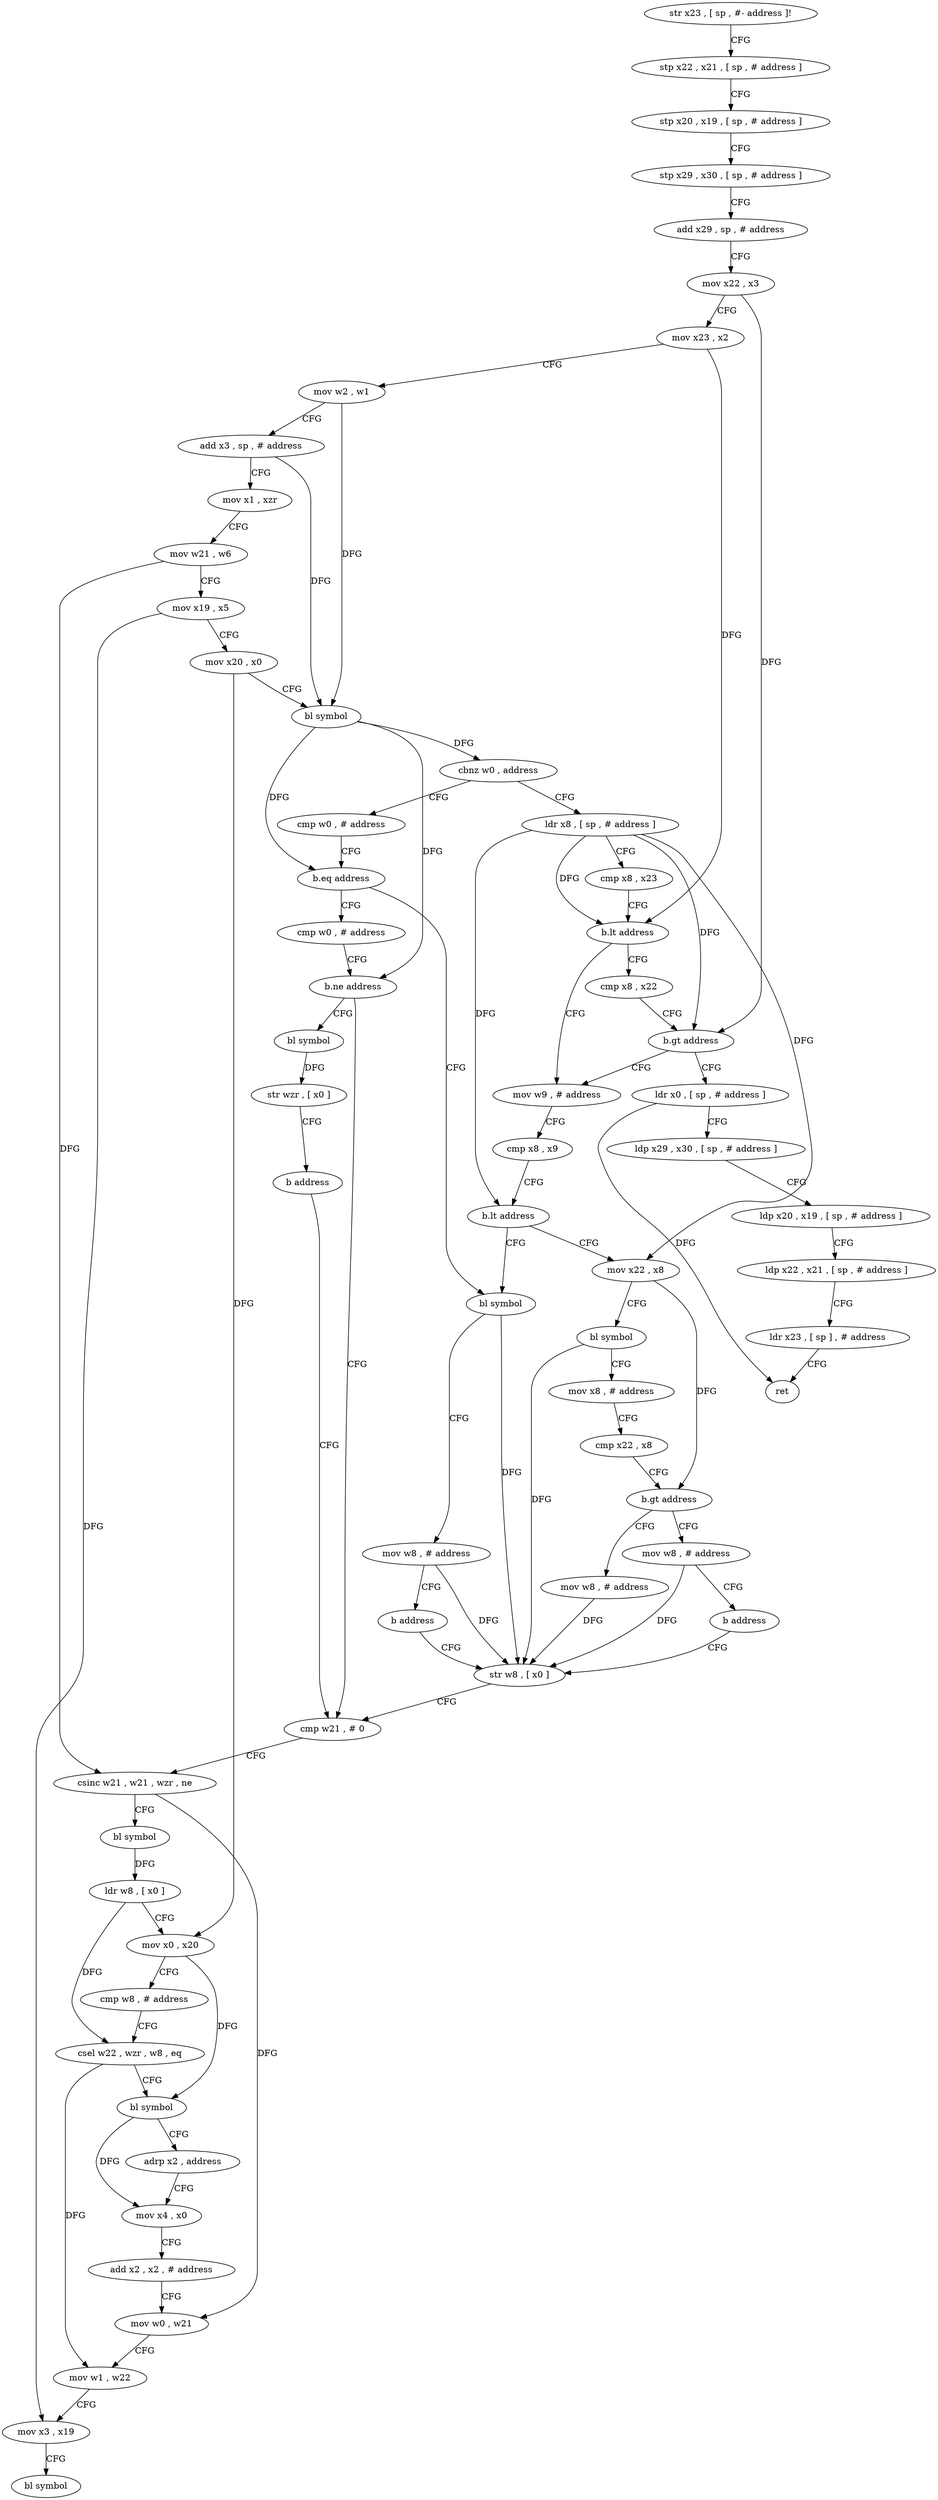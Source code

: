 digraph "func" {
"4267132" [label = "str x23 , [ sp , #- address ]!" ]
"4267136" [label = "stp x22 , x21 , [ sp , # address ]" ]
"4267140" [label = "stp x20 , x19 , [ sp , # address ]" ]
"4267144" [label = "stp x29 , x30 , [ sp , # address ]" ]
"4267148" [label = "add x29 , sp , # address" ]
"4267152" [label = "mov x22 , x3" ]
"4267156" [label = "mov x23 , x2" ]
"4267160" [label = "mov w2 , w1" ]
"4267164" [label = "add x3 , sp , # address" ]
"4267168" [label = "mov x1 , xzr" ]
"4267172" [label = "mov w21 , w6" ]
"4267176" [label = "mov x19 , x5" ]
"4267180" [label = "mov x20 , x0" ]
"4267184" [label = "bl symbol" ]
"4267188" [label = "cbnz w0 , address" ]
"4267236" [label = "cmp w0 , # address" ]
"4267192" [label = "ldr x8 , [ sp , # address ]" ]
"4267240" [label = "b.eq address" ]
"4267276" [label = "bl symbol" ]
"4267244" [label = "cmp w0 , # address" ]
"4267196" [label = "cmp x8 , x23" ]
"4267200" [label = "b.lt address" ]
"4267264" [label = "mov w9 , # address" ]
"4267204" [label = "cmp x8 , x22" ]
"4267280" [label = "mov w8 , # address" ]
"4267284" [label = "b address" ]
"4267320" [label = "str w8 , [ x0 ]" ]
"4267248" [label = "b.ne address" ]
"4267324" [label = "cmp w21 , # 0" ]
"4267252" [label = "bl symbol" ]
"4267268" [label = "cmp x8 , x9" ]
"4267272" [label = "b.lt address" ]
"4267288" [label = "mov x22 , x8" ]
"4267208" [label = "b.gt address" ]
"4267212" [label = "ldr x0 , [ sp , # address ]" ]
"4267328" [label = "csinc w21 , w21 , wzr , ne" ]
"4267332" [label = "bl symbol" ]
"4267336" [label = "ldr w8 , [ x0 ]" ]
"4267340" [label = "mov x0 , x20" ]
"4267344" [label = "cmp w8 , # address" ]
"4267348" [label = "csel w22 , wzr , w8 , eq" ]
"4267352" [label = "bl symbol" ]
"4267356" [label = "adrp x2 , address" ]
"4267360" [label = "mov x4 , x0" ]
"4267364" [label = "add x2 , x2 , # address" ]
"4267368" [label = "mov w0 , w21" ]
"4267372" [label = "mov w1 , w22" ]
"4267376" [label = "mov x3 , x19" ]
"4267380" [label = "bl symbol" ]
"4267256" [label = "str wzr , [ x0 ]" ]
"4267260" [label = "b address" ]
"4267292" [label = "bl symbol" ]
"4267296" [label = "mov x8 , # address" ]
"4267300" [label = "cmp x22 , x8" ]
"4267304" [label = "b.gt address" ]
"4267316" [label = "mov w8 , # address" ]
"4267308" [label = "mov w8 , # address" ]
"4267216" [label = "ldp x29 , x30 , [ sp , # address ]" ]
"4267220" [label = "ldp x20 , x19 , [ sp , # address ]" ]
"4267224" [label = "ldp x22 , x21 , [ sp , # address ]" ]
"4267228" [label = "ldr x23 , [ sp ] , # address" ]
"4267232" [label = "ret" ]
"4267312" [label = "b address" ]
"4267132" -> "4267136" [ label = "CFG" ]
"4267136" -> "4267140" [ label = "CFG" ]
"4267140" -> "4267144" [ label = "CFG" ]
"4267144" -> "4267148" [ label = "CFG" ]
"4267148" -> "4267152" [ label = "CFG" ]
"4267152" -> "4267156" [ label = "CFG" ]
"4267152" -> "4267208" [ label = "DFG" ]
"4267156" -> "4267160" [ label = "CFG" ]
"4267156" -> "4267200" [ label = "DFG" ]
"4267160" -> "4267164" [ label = "CFG" ]
"4267160" -> "4267184" [ label = "DFG" ]
"4267164" -> "4267168" [ label = "CFG" ]
"4267164" -> "4267184" [ label = "DFG" ]
"4267168" -> "4267172" [ label = "CFG" ]
"4267172" -> "4267176" [ label = "CFG" ]
"4267172" -> "4267328" [ label = "DFG" ]
"4267176" -> "4267180" [ label = "CFG" ]
"4267176" -> "4267376" [ label = "DFG" ]
"4267180" -> "4267184" [ label = "CFG" ]
"4267180" -> "4267340" [ label = "DFG" ]
"4267184" -> "4267188" [ label = "DFG" ]
"4267184" -> "4267240" [ label = "DFG" ]
"4267184" -> "4267248" [ label = "DFG" ]
"4267188" -> "4267236" [ label = "CFG" ]
"4267188" -> "4267192" [ label = "CFG" ]
"4267236" -> "4267240" [ label = "CFG" ]
"4267192" -> "4267196" [ label = "CFG" ]
"4267192" -> "4267200" [ label = "DFG" ]
"4267192" -> "4267272" [ label = "DFG" ]
"4267192" -> "4267208" [ label = "DFG" ]
"4267192" -> "4267288" [ label = "DFG" ]
"4267240" -> "4267276" [ label = "CFG" ]
"4267240" -> "4267244" [ label = "CFG" ]
"4267276" -> "4267280" [ label = "CFG" ]
"4267276" -> "4267320" [ label = "DFG" ]
"4267244" -> "4267248" [ label = "CFG" ]
"4267196" -> "4267200" [ label = "CFG" ]
"4267200" -> "4267264" [ label = "CFG" ]
"4267200" -> "4267204" [ label = "CFG" ]
"4267264" -> "4267268" [ label = "CFG" ]
"4267204" -> "4267208" [ label = "CFG" ]
"4267280" -> "4267284" [ label = "CFG" ]
"4267280" -> "4267320" [ label = "DFG" ]
"4267284" -> "4267320" [ label = "CFG" ]
"4267320" -> "4267324" [ label = "CFG" ]
"4267248" -> "4267324" [ label = "CFG" ]
"4267248" -> "4267252" [ label = "CFG" ]
"4267324" -> "4267328" [ label = "CFG" ]
"4267252" -> "4267256" [ label = "DFG" ]
"4267268" -> "4267272" [ label = "CFG" ]
"4267272" -> "4267288" [ label = "CFG" ]
"4267272" -> "4267276" [ label = "CFG" ]
"4267288" -> "4267292" [ label = "CFG" ]
"4267288" -> "4267304" [ label = "DFG" ]
"4267208" -> "4267264" [ label = "CFG" ]
"4267208" -> "4267212" [ label = "CFG" ]
"4267212" -> "4267216" [ label = "CFG" ]
"4267212" -> "4267232" [ label = "DFG" ]
"4267328" -> "4267332" [ label = "CFG" ]
"4267328" -> "4267368" [ label = "DFG" ]
"4267332" -> "4267336" [ label = "DFG" ]
"4267336" -> "4267340" [ label = "CFG" ]
"4267336" -> "4267348" [ label = "DFG" ]
"4267340" -> "4267344" [ label = "CFG" ]
"4267340" -> "4267352" [ label = "DFG" ]
"4267344" -> "4267348" [ label = "CFG" ]
"4267348" -> "4267352" [ label = "CFG" ]
"4267348" -> "4267372" [ label = "DFG" ]
"4267352" -> "4267356" [ label = "CFG" ]
"4267352" -> "4267360" [ label = "DFG" ]
"4267356" -> "4267360" [ label = "CFG" ]
"4267360" -> "4267364" [ label = "CFG" ]
"4267364" -> "4267368" [ label = "CFG" ]
"4267368" -> "4267372" [ label = "CFG" ]
"4267372" -> "4267376" [ label = "CFG" ]
"4267376" -> "4267380" [ label = "CFG" ]
"4267256" -> "4267260" [ label = "CFG" ]
"4267260" -> "4267324" [ label = "CFG" ]
"4267292" -> "4267296" [ label = "CFG" ]
"4267292" -> "4267320" [ label = "DFG" ]
"4267296" -> "4267300" [ label = "CFG" ]
"4267300" -> "4267304" [ label = "CFG" ]
"4267304" -> "4267316" [ label = "CFG" ]
"4267304" -> "4267308" [ label = "CFG" ]
"4267316" -> "4267320" [ label = "DFG" ]
"4267308" -> "4267312" [ label = "CFG" ]
"4267308" -> "4267320" [ label = "DFG" ]
"4267216" -> "4267220" [ label = "CFG" ]
"4267220" -> "4267224" [ label = "CFG" ]
"4267224" -> "4267228" [ label = "CFG" ]
"4267228" -> "4267232" [ label = "CFG" ]
"4267312" -> "4267320" [ label = "CFG" ]
}
